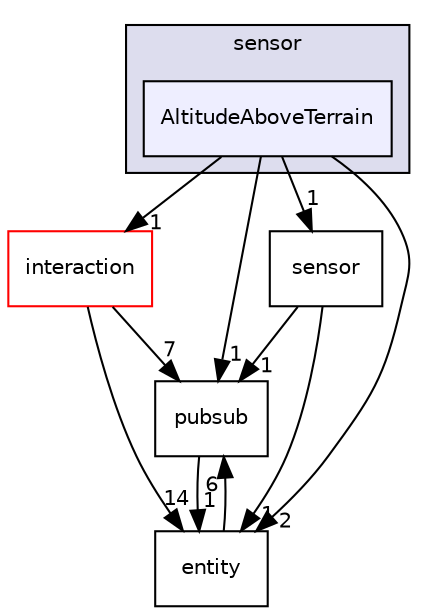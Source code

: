 digraph "/root/scrimmage/scrimmage/include/scrimmage/plugins/sensor/AltitudeAboveTerrain" {
  compound=true
  node [ fontsize="10", fontname="Helvetica"];
  edge [ labelfontsize="10", labelfontname="Helvetica"];
  subgraph clusterdir_000479e1305f0edebbccb6008dd63eeb {
    graph [ bgcolor="#ddddee", pencolor="black", label="sensor" fontname="Helvetica", fontsize="10", URL="dir_000479e1305f0edebbccb6008dd63eeb.html"]
  dir_02c162a9f1e1433515f5a3145f38a1d6 [shape=box, label="AltitudeAboveTerrain", style="filled", fillcolor="#eeeeff", pencolor="black", URL="dir_02c162a9f1e1433515f5a3145f38a1d6.html"];
  }
  dir_e780a5c579cb35e946684e8694642ace [shape=box label="interaction" fillcolor="white" style="filled" color="red" URL="dir_e780a5c579cb35e946684e8694642ace.html"];
  dir_8f25491911d3a3415d21158b3a48c0c1 [shape=box label="pubsub" URL="dir_8f25491911d3a3415d21158b3a48c0c1.html"];
  dir_e87096b61398b9a30229e95697b76c91 [shape=box label="sensor" URL="dir_e87096b61398b9a30229e95697b76c91.html"];
  dir_5ef164da32927a27aef05eae2283c928 [shape=box label="entity" URL="dir_5ef164da32927a27aef05eae2283c928.html"];
  dir_e780a5c579cb35e946684e8694642ace->dir_8f25491911d3a3415d21158b3a48c0c1 [headlabel="7", labeldistance=1.5 headhref="dir_000084_000149.html"];
  dir_e780a5c579cb35e946684e8694642ace->dir_5ef164da32927a27aef05eae2283c928 [headlabel="14", labeldistance=1.5 headhref="dir_000084_000008.html"];
  dir_8f25491911d3a3415d21158b3a48c0c1->dir_5ef164da32927a27aef05eae2283c928 [headlabel="1", labeldistance=1.5 headhref="dir_000149_000008.html"];
  dir_02c162a9f1e1433515f5a3145f38a1d6->dir_e780a5c579cb35e946684e8694642ace [headlabel="1", labeldistance=1.5 headhref="dir_000133_000084.html"];
  dir_02c162a9f1e1433515f5a3145f38a1d6->dir_8f25491911d3a3415d21158b3a48c0c1 [headlabel="1", labeldistance=1.5 headhref="dir_000133_000149.html"];
  dir_02c162a9f1e1433515f5a3145f38a1d6->dir_e87096b61398b9a30229e95697b76c91 [headlabel="1", labeldistance=1.5 headhref="dir_000133_000150.html"];
  dir_02c162a9f1e1433515f5a3145f38a1d6->dir_5ef164da32927a27aef05eae2283c928 [headlabel="2", labeldistance=1.5 headhref="dir_000133_000008.html"];
  dir_e87096b61398b9a30229e95697b76c91->dir_8f25491911d3a3415d21158b3a48c0c1 [headlabel="1", labeldistance=1.5 headhref="dir_000150_000149.html"];
  dir_e87096b61398b9a30229e95697b76c91->dir_5ef164da32927a27aef05eae2283c928 [headlabel="1", labeldistance=1.5 headhref="dir_000150_000008.html"];
  dir_5ef164da32927a27aef05eae2283c928->dir_8f25491911d3a3415d21158b3a48c0c1 [headlabel="6", labeldistance=1.5 headhref="dir_000008_000149.html"];
}
